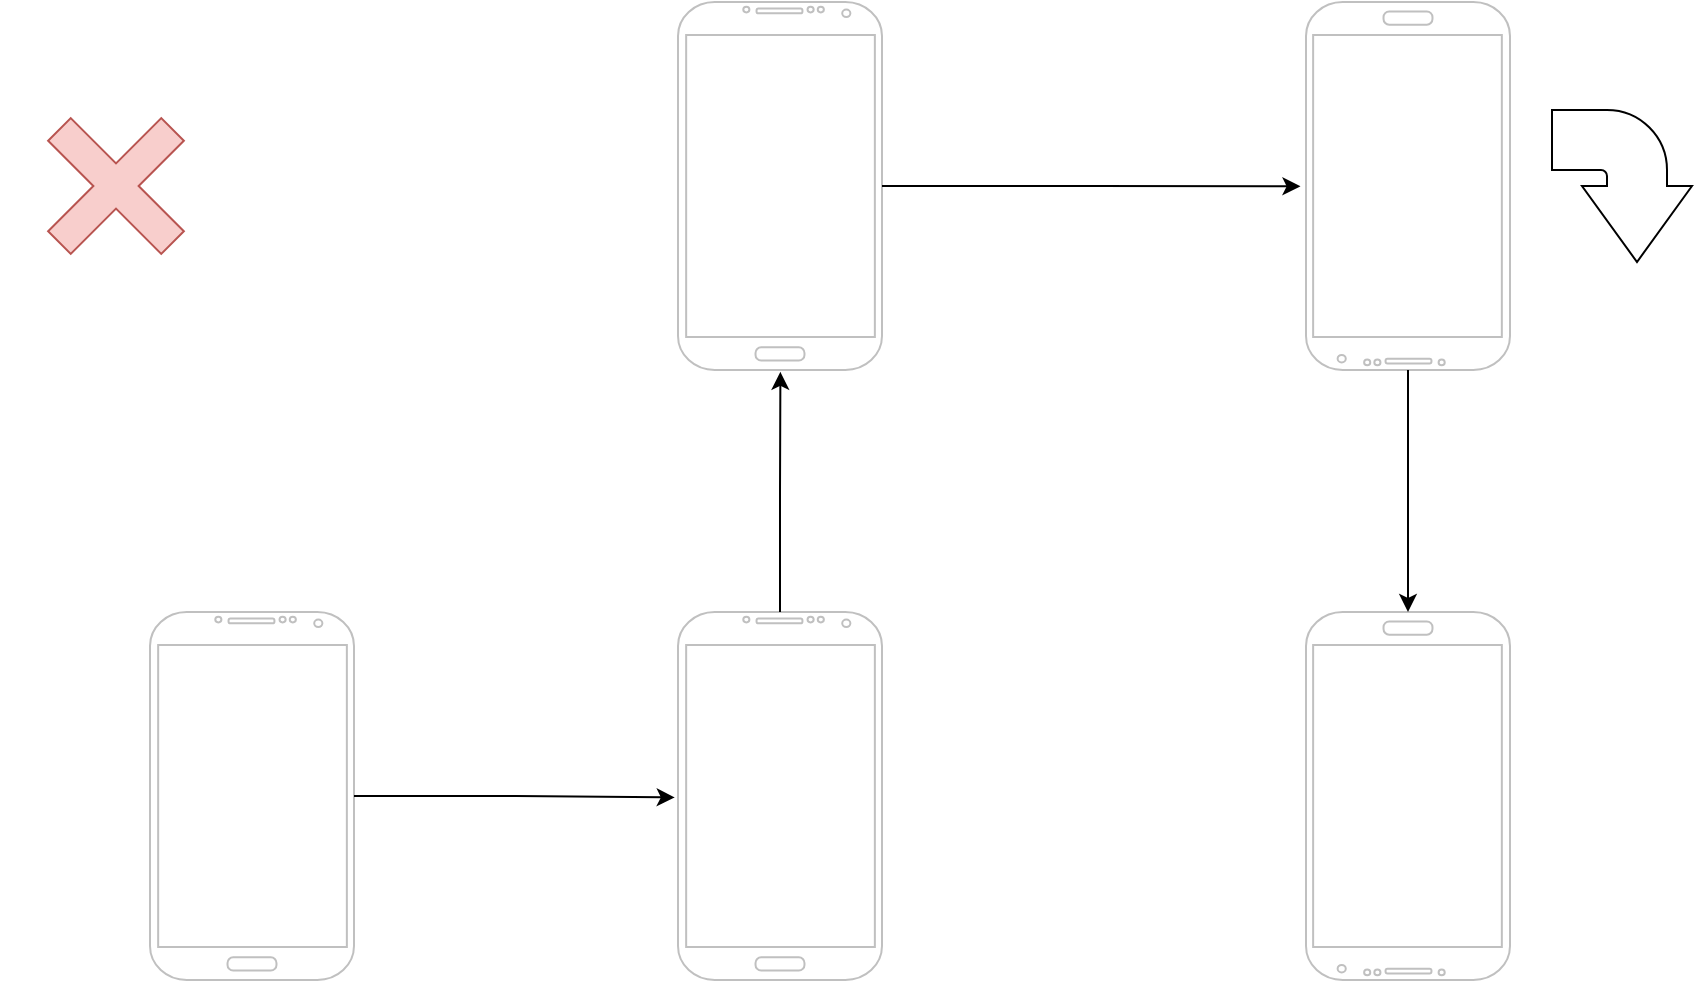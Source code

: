 <mxfile version="24.4.0" type="device">
  <diagram name="Page-1" id="MyyJqvq-qs034QDVL0uh">
    <mxGraphModel dx="1050" dy="621" grid="0" gridSize="10" guides="1" tooltips="1" connect="1" arrows="1" fold="1" page="1" pageScale="1" pageWidth="1100" pageHeight="1700" math="0" shadow="0">
      <root>
        <mxCell id="0" />
        <mxCell id="1" parent="0" />
        <mxCell id="DSnQY2jXoDw1UngwynXP-1" value="" style="verticalLabelPosition=bottom;verticalAlign=top;html=1;shadow=0;dashed=0;strokeWidth=1;shape=mxgraph.android.phone2;strokeColor=#c0c0c0;" vertex="1" parent="1">
          <mxGeometry x="130" y="376" width="102" height="184" as="geometry" />
        </mxCell>
        <mxCell id="DSnQY2jXoDw1UngwynXP-2" value="" style="verticalLabelPosition=bottom;verticalAlign=top;html=1;shadow=0;dashed=0;strokeWidth=1;shape=mxgraph.android.phone2;strokeColor=#c0c0c0;" vertex="1" parent="1">
          <mxGeometry x="394" y="376" width="102" height="184" as="geometry" />
        </mxCell>
        <mxCell id="DSnQY2jXoDw1UngwynXP-3" value="" style="verticalLabelPosition=bottom;verticalAlign=top;html=1;shadow=0;dashed=0;strokeWidth=1;shape=mxgraph.android.phone2;strokeColor=#c0c0c0;rotation=0;" vertex="1" parent="1">
          <mxGeometry x="394" y="71" width="102" height="184" as="geometry" />
        </mxCell>
        <mxCell id="DSnQY2jXoDw1UngwynXP-4" value="" style="verticalLabelPosition=bottom;verticalAlign=top;html=1;shadow=0;dashed=0;strokeWidth=1;shape=mxgraph.android.phone2;strokeColor=#c0c0c0;rotation=-180;" vertex="1" parent="1">
          <mxGeometry x="708" y="71" width="102" height="184" as="geometry" />
        </mxCell>
        <mxCell id="DSnQY2jXoDw1UngwynXP-5" value="" style="verticalLabelPosition=bottom;verticalAlign=top;html=1;shadow=0;dashed=0;strokeWidth=1;shape=mxgraph.android.phone2;strokeColor=#c0c0c0;rotation=-180;" vertex="1" parent="1">
          <mxGeometry x="708" y="376" width="102" height="184" as="geometry" />
        </mxCell>
        <mxCell id="DSnQY2jXoDw1UngwynXP-6" style="edgeStyle=orthogonalEdgeStyle;rounded=0;orthogonalLoop=1;jettySize=auto;html=1;entryX=-0.016;entryY=0.504;entryDx=0;entryDy=0;entryPerimeter=0;" edge="1" parent="1" source="DSnQY2jXoDw1UngwynXP-1" target="DSnQY2jXoDw1UngwynXP-2">
          <mxGeometry relative="1" as="geometry" />
        </mxCell>
        <mxCell id="DSnQY2jXoDw1UngwynXP-9" style="edgeStyle=orthogonalEdgeStyle;rounded=0;orthogonalLoop=1;jettySize=auto;html=1;entryX=0.5;entryY=1;entryDx=0;entryDy=0;entryPerimeter=0;" edge="1" parent="1" source="DSnQY2jXoDw1UngwynXP-4" target="DSnQY2jXoDw1UngwynXP-5">
          <mxGeometry relative="1" as="geometry" />
        </mxCell>
        <mxCell id="DSnQY2jXoDw1UngwynXP-11" value="" style="html=1;shadow=0;dashed=0;align=center;verticalAlign=middle;shape=mxgraph.arrows2.bendArrow;dy=15;dx=38;notch=0;arrowHead=55;rounded=1;rotation=90;" vertex="1" parent="1">
          <mxGeometry x="828" y="128" width="76" height="70" as="geometry" />
        </mxCell>
        <mxCell id="DSnQY2jXoDw1UngwynXP-14" value="" style="shape=cross;whiteSpace=wrap;html=1;rotation=45;fillColor=#f8cecc;strokeColor=#b85450;" vertex="1" parent="1">
          <mxGeometry x="73" y="123" width="80" height="80" as="geometry" />
        </mxCell>
        <mxCell id="DSnQY2jXoDw1UngwynXP-15" style="edgeStyle=orthogonalEdgeStyle;rounded=0;orthogonalLoop=1;jettySize=auto;html=1;entryX=0.502;entryY=1.005;entryDx=0;entryDy=0;entryPerimeter=0;" edge="1" parent="1" source="DSnQY2jXoDw1UngwynXP-2" target="DSnQY2jXoDw1UngwynXP-3">
          <mxGeometry relative="1" as="geometry" />
        </mxCell>
        <mxCell id="DSnQY2jXoDw1UngwynXP-16" style="edgeStyle=orthogonalEdgeStyle;rounded=0;orthogonalLoop=1;jettySize=auto;html=1;entryX=1.027;entryY=0.499;entryDx=0;entryDy=0;entryPerimeter=0;" edge="1" parent="1" source="DSnQY2jXoDw1UngwynXP-3" target="DSnQY2jXoDw1UngwynXP-4">
          <mxGeometry relative="1" as="geometry" />
        </mxCell>
      </root>
    </mxGraphModel>
  </diagram>
</mxfile>
